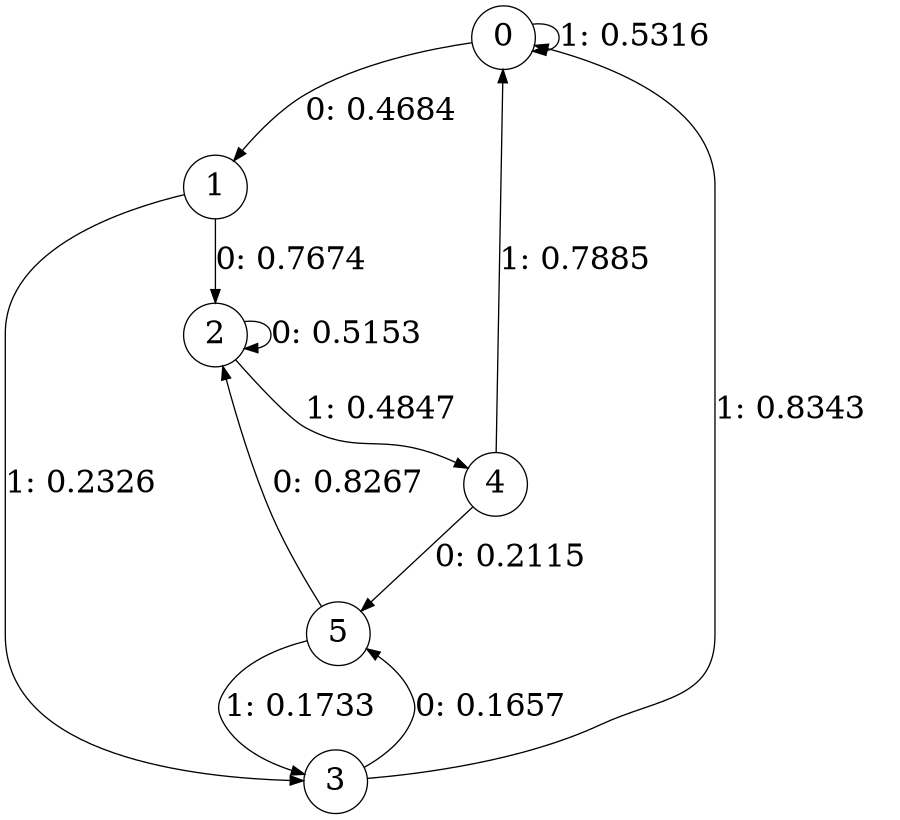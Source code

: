 digraph "ch4concat_phase3_L3" {
size = "6,8.5";
ratio = "fill";
node [shape = circle];
node [fontsize = 24];
edge [fontsize = 24];
0 -> 1 [label = "0: 0.4684   "];
0 -> 0 [label = "1: 0.5316   "];
1 -> 2 [label = "0: 0.7674   "];
1 -> 3 [label = "1: 0.2326   "];
2 -> 2 [label = "0: 0.5153   "];
2 -> 4 [label = "1: 0.4847   "];
3 -> 5 [label = "0: 0.1657   "];
3 -> 0 [label = "1: 0.8343   "];
4 -> 5 [label = "0: 0.2115   "];
4 -> 0 [label = "1: 0.7885   "];
5 -> 2 [label = "0: 0.8267   "];
5 -> 3 [label = "1: 0.1733   "];
}